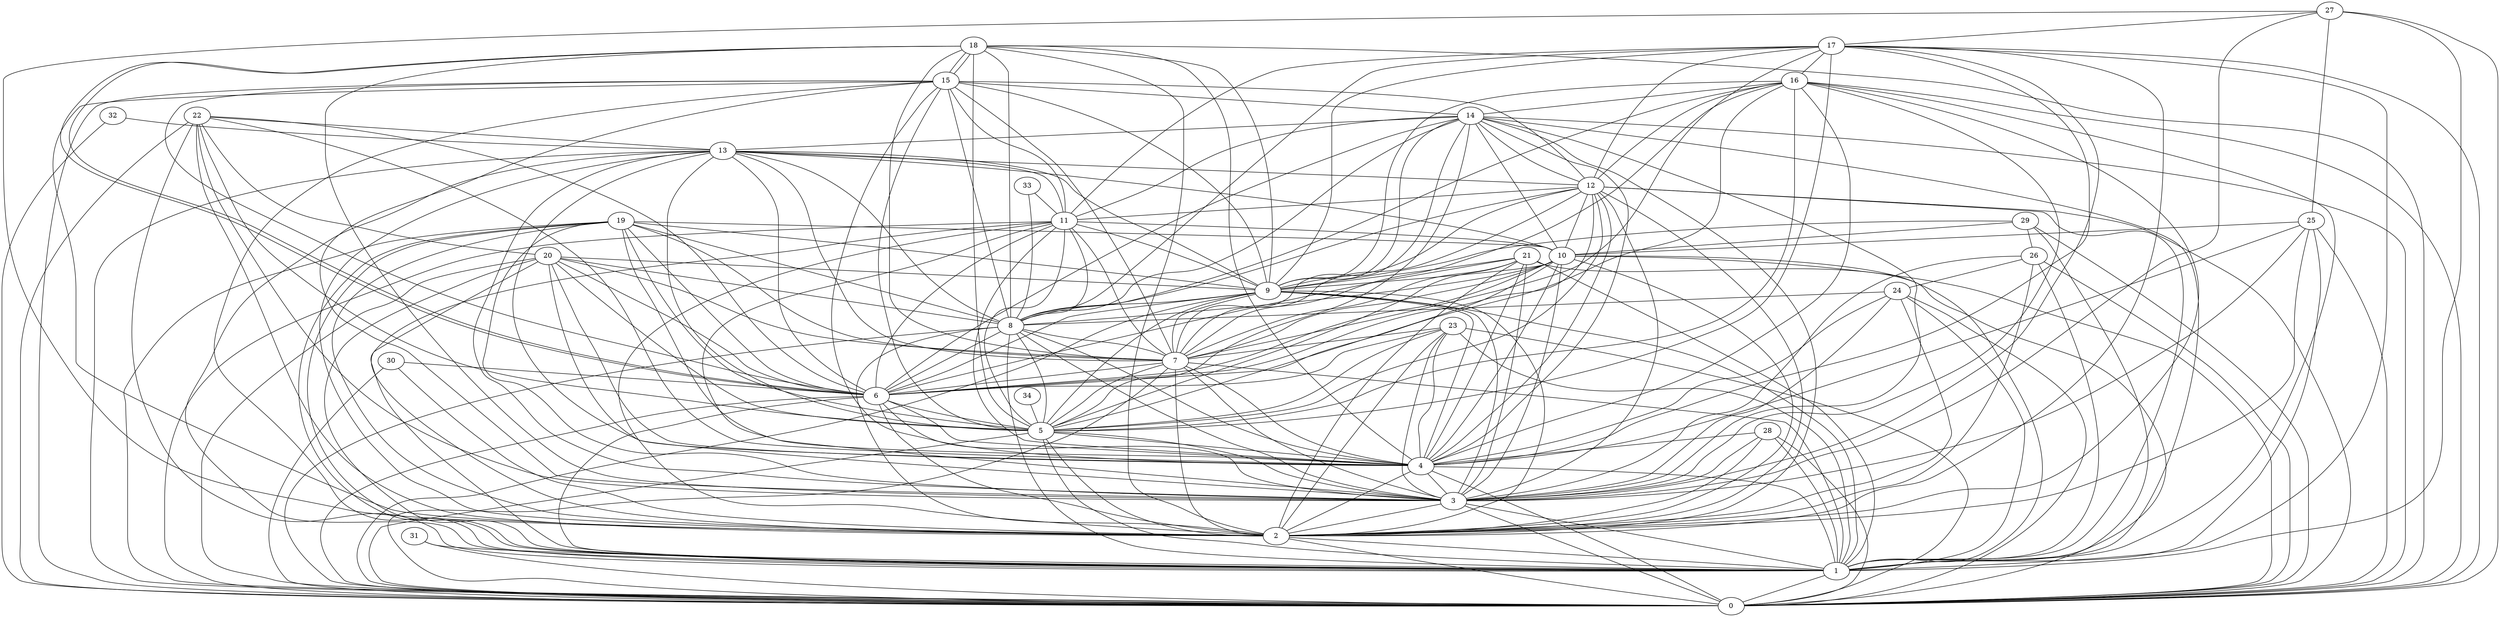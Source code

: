 graph G {
0;
1;
2;
3;
4;
5;
6;
7;
8;
9;
10;
11;
12;
13;
14;
15;
16;
17;
18;
19;
20;
21;
22;
23;
24;
25;
26;
27;
28;
29;
30;
31;
32;
33;
34;
34--5 ;
33--11 ;
33--8 ;
32--13 ;
32--0 ;
31--1 ;
31--0 ;
30--2 ;
30--6 ;
30--0 ;
29--26 ;
29--10 ;
29--9 ;
29--1 ;
29--0 ;
28--3 ;
28--4 ;
28--1 ;
28--0 ;
28--2 ;
27--25 ;
27--17 ;
27--2 ;
27--3 ;
27--1 ;
27--0 ;
26--24 ;
26--1 ;
26--3 ;
26--0 ;
26--2 ;
25--1 ;
25--10 ;
25--2 ;
25--3 ;
25--0 ;
25--4 ;
24--8 ;
24--0 ;
24--4 ;
24--1 ;
24--2 ;
24--3 ;
23--7 ;
23--0 ;
23--3 ;
23--4 ;
23--6 ;
23--1 ;
23--5 ;
23--2 ;
22--20 ;
22--13 ;
22--3 ;
22--1 ;
22--2 ;
22--6 ;
22--5 ;
22--0 ;
22--4 ;
21--7 ;
21--2 ;
21--5 ;
21--9 ;
21--1 ;
21--6 ;
21--4 ;
21--0 ;
21--3 ;
20--1 ;
20--9 ;
20--0 ;
20--6 ;
20--7 ;
20--5 ;
20--4 ;
20--8 ;
20--2 ;
20--3 ;
19--3 ;
19--6 ;
19--10 ;
19--1 ;
19--2 ;
19--1 ;
19--7 ;
19--9 ;
19--8 ;
19--4 ;
19--0 ;
19--5 ;
18--15 ;
18--6 ;
18--0 ;
18--6 ;
18--15 ;
18--3 ;
18--9 ;
18--5 ;
18--7 ;
18--4 ;
18--8 ;
18--2 ;
17--11 ;
17--8 ;
17--9 ;
17--16 ;
17--7 ;
17--4 ;
17--5 ;
17--3 ;
17--1 ;
17--2 ;
17--0 ;
17--12 ;
16--12 ;
16--9 ;
16--14 ;
16--2 ;
16--4 ;
16--6 ;
16--3 ;
16--5 ;
16--8 ;
16--7 ;
16--1 ;
16--0 ;
15--7 ;
15--1 ;
15--12 ;
15--3 ;
15--2 ;
15--8 ;
15--0 ;
15--9 ;
15--4 ;
15--14 ;
15--11 ;
15--5 ;
15--6 ;
14--8 ;
14--10 ;
14--12 ;
14--9 ;
14--13 ;
14--2 ;
14--11 ;
14--0 ;
14--4 ;
14--5 ;
14--7 ;
14--3 ;
14--1 ;
14--6 ;
13--10 ;
13--8 ;
13--4 ;
13--7 ;
13--11 ;
13--3 ;
13--6 ;
13--1 ;
13--9 ;
13--2 ;
13--12 ;
13--5 ;
13--0 ;
12--10 ;
12--0 ;
12--2 ;
12--5 ;
12--3 ;
12--8 ;
12--1 ;
12--7 ;
12--11 ;
12--9 ;
12--4 ;
12--6 ;
11--4 ;
11--2 ;
11--7 ;
11--3 ;
11--8 ;
11--10 ;
11--0 ;
11--9 ;
11--5 ;
11--1 ;
11--6 ;
10--7 ;
10--0 ;
10--9 ;
10--5 ;
10--6 ;
10--8 ;
10--3 ;
10--4 ;
10--2 ;
10--1 ;
9--0 ;
9--7 ;
9--1 ;
9--6 ;
9--2 ;
9--8 ;
9--4 ;
9--5 ;
9--3 ;
8--2 ;
8--6 ;
8--1 ;
8--4 ;
8--5 ;
8--0 ;
8--3 ;
8--7 ;
7--6 ;
7--3 ;
7--2 ;
7--0 ;
7--5 ;
7--1 ;
7--4 ;
6--3 ;
6--5 ;
6--1 ;
6--0 ;
6--2 ;
6--4 ;
5--2 ;
5--0 ;
5--4 ;
5--3 ;
5--1 ;
4--3 ;
4--2 ;
4--0 ;
4--1 ;
3--1 ;
3--2 ;
3--0 ;
2--0 ;
2--1 ;
1--0 ;
}
